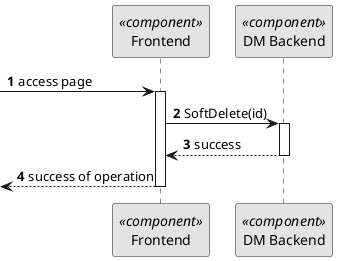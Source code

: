 @startuml
skinparam monochrome true
skinparam packageStyle rectangle
skinparam shadowing false

autonumber

participant "Frontend" as FE <<component>>
participant "DM Backend" as BE <<component>>



-> FE: access page
activate FE
FE -> BE : SoftDelete(id)
activate BE
BE --> FE: success
deactivate BE
<--FE : success of operation
deactivate FE


@enduml